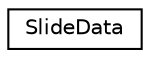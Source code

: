 digraph G
{
  edge [fontname="Helvetica",fontsize="10",labelfontname="Helvetica",labelfontsize="10"];
  node [fontname="Helvetica",fontsize="10",shape=record];
  rankdir=LR;
  Node1 [label="SlideData",height=0.2,width=0.4,color="black", fillcolor="white", style="filled",URL="$d0/db2/structSlideData.html"];
}

